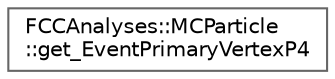 digraph "Graphical Class Hierarchy"
{
 // LATEX_PDF_SIZE
  bgcolor="transparent";
  edge [fontname=Helvetica,fontsize=10,labelfontname=Helvetica,labelfontsize=10];
  node [fontname=Helvetica,fontsize=10,shape=box,height=0.2,width=0.4];
  rankdir="LR";
  Node0 [id="Node000000",label="FCCAnalyses::MCParticle\l::get_EventPrimaryVertexP4",height=0.2,width=0.4,color="grey40", fillcolor="white", style="filled",URL="$structFCCAnalyses_1_1MCParticle_1_1get__EventPrimaryVertexP4.html",tooltip="return the event primary vertex position and time (mm)"];
}
